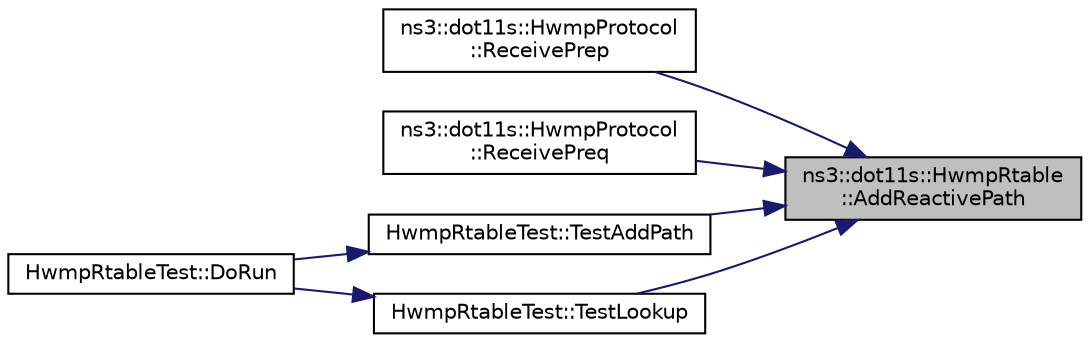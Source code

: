 digraph "ns3::dot11s::HwmpRtable::AddReactivePath"
{
 // LATEX_PDF_SIZE
  edge [fontname="Helvetica",fontsize="10",labelfontname="Helvetica",labelfontsize="10"];
  node [fontname="Helvetica",fontsize="10",shape=record];
  rankdir="RL";
  Node1 [label="ns3::dot11s::HwmpRtable\l::AddReactivePath",height=0.2,width=0.4,color="black", fillcolor="grey75", style="filled", fontcolor="black",tooltip=" "];
  Node1 -> Node2 [dir="back",color="midnightblue",fontsize="10",style="solid",fontname="Helvetica"];
  Node2 [label="ns3::dot11s::HwmpProtocol\l::ReceivePrep",height=0.2,width=0.4,color="black", fillcolor="white", style="filled",URL="$classns3_1_1dot11s_1_1_hwmp_protocol.html#a142901f91234cf4ea4bf788619be0370",tooltip="Handler for receiving Path Reply."];
  Node1 -> Node3 [dir="back",color="midnightblue",fontsize="10",style="solid",fontname="Helvetica"];
  Node3 [label="ns3::dot11s::HwmpProtocol\l::ReceivePreq",height=0.2,width=0.4,color="black", fillcolor="white", style="filled",URL="$classns3_1_1dot11s_1_1_hwmp_protocol.html#ac50e179d526367f5280cca0710fb4418",tooltip="Handler for receiving Path Request."];
  Node1 -> Node4 [dir="back",color="midnightblue",fontsize="10",style="solid",fontname="Helvetica"];
  Node4 [label="HwmpRtableTest::TestAddPath",height=0.2,width=0.4,color="black", fillcolor="white", style="filled",URL="$class_hwmp_rtable_test.html#a86b7d54fd30d26a0001c5ba1d17ad3fb",tooltip="Test add path and try to lookup after entry has expired."];
  Node4 -> Node5 [dir="back",color="midnightblue",fontsize="10",style="solid",fontname="Helvetica"];
  Node5 [label="HwmpRtableTest::DoRun",height=0.2,width=0.4,color="black", fillcolor="white", style="filled",URL="$class_hwmp_rtable_test.html#aeba47e3dbdade2299df5fb28e4cc7f49",tooltip="Implementation to actually run this TestCase."];
  Node1 -> Node6 [dir="back",color="midnightblue",fontsize="10",style="solid",fontname="Helvetica"];
  Node6 [label="HwmpRtableTest::TestLookup",height=0.2,width=0.4,color="black", fillcolor="white", style="filled",URL="$class_hwmp_rtable_test.html#a448f1f9bce7965fe1ae4d541f4fe8f18",tooltip="Test Add apth and lookup path;."];
  Node6 -> Node5 [dir="back",color="midnightblue",fontsize="10",style="solid",fontname="Helvetica"];
}
